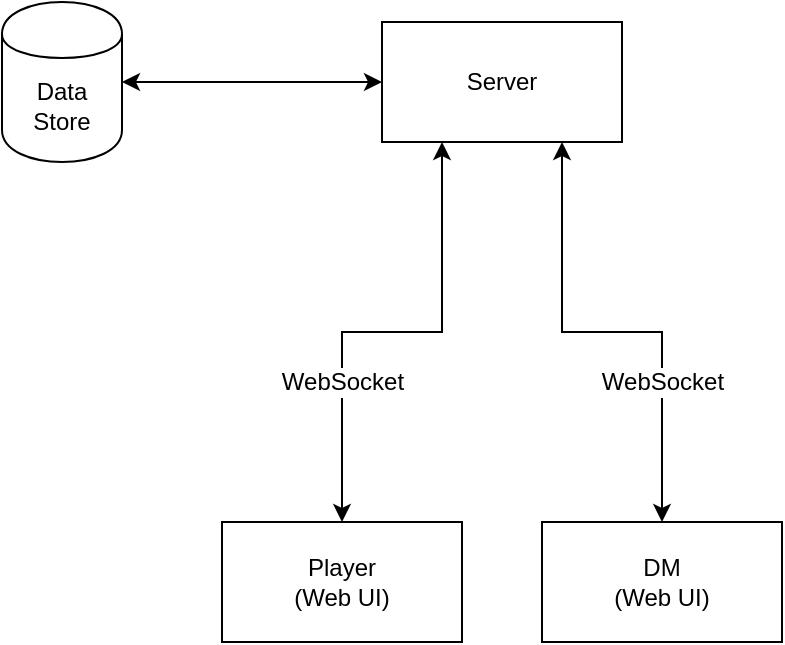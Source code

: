 <mxfile version="10.6.1" type="github"><diagram id="XetpedcqX3DijRoUrf_g" name="Page-1"><mxGraphModel dx="974" dy="717" grid="1" gridSize="10" guides="1" tooltips="1" connect="1" arrows="1" fold="1" page="1" pageScale="1" pageWidth="850" pageHeight="1100" math="0" shadow="0"><root><mxCell id="0"/><mxCell id="1" parent="0"/><mxCell id="UctbQpKyn0ULi5ta3bbC-1" value="DM&lt;br&gt;(Web UI)&lt;br&gt;" style="rounded=0;whiteSpace=wrap;html=1;" vertex="1" parent="1"><mxGeometry x="350" y="290" width="120" height="60" as="geometry"/></mxCell><mxCell id="UctbQpKyn0ULi5ta3bbC-2" value="Player&lt;br&gt;(Web UI)&lt;br&gt;" style="rounded=0;whiteSpace=wrap;html=1;" vertex="1" parent="1"><mxGeometry x="190" y="290" width="120" height="60" as="geometry"/></mxCell><mxCell id="UctbQpKyn0ULi5ta3bbC-5" style="edgeStyle=orthogonalEdgeStyle;rounded=0;orthogonalLoop=1;jettySize=auto;html=1;exitX=1;exitY=0.5;exitDx=0;exitDy=0;entryX=0;entryY=0.5;entryDx=0;entryDy=0;startArrow=classic;startFill=1;" edge="1" parent="1" source="UctbQpKyn0ULi5ta3bbC-3" target="UctbQpKyn0ULi5ta3bbC-4"><mxGeometry relative="1" as="geometry"/></mxCell><mxCell id="UctbQpKyn0ULi5ta3bbC-3" value="Data&lt;br&gt;Store&lt;br&gt;" style="shape=cylinder;whiteSpace=wrap;html=1;boundedLbl=1;backgroundOutline=1;" vertex="1" parent="1"><mxGeometry x="80" y="30" width="60" height="80" as="geometry"/></mxCell><mxCell id="UctbQpKyn0ULi5ta3bbC-6" style="edgeStyle=orthogonalEdgeStyle;rounded=0;orthogonalLoop=1;jettySize=auto;html=1;exitX=0.25;exitY=1;exitDx=0;exitDy=0;entryX=0.5;entryY=0;entryDx=0;entryDy=0;startArrow=classic;startFill=1;" edge="1" parent="1" source="UctbQpKyn0ULi5ta3bbC-4" target="UctbQpKyn0ULi5ta3bbC-2"><mxGeometry relative="1" as="geometry"/></mxCell><mxCell id="UctbQpKyn0ULi5ta3bbC-8" value="WebSocket" style="text;html=1;resizable=0;points=[];align=center;verticalAlign=middle;labelBackgroundColor=#ffffff;" vertex="1" connectable="0" parent="UctbQpKyn0ULi5ta3bbC-6"><mxGeometry x="-0.433" y="-1" relative="1" as="geometry"><mxPoint x="-49" y="52" as="offset"/></mxGeometry></mxCell><mxCell id="UctbQpKyn0ULi5ta3bbC-7" style="edgeStyle=orthogonalEdgeStyle;rounded=0;orthogonalLoop=1;jettySize=auto;html=1;exitX=0.75;exitY=1;exitDx=0;exitDy=0;entryX=0.5;entryY=0;entryDx=0;entryDy=0;startArrow=classic;startFill=1;" edge="1" parent="1" source="UctbQpKyn0ULi5ta3bbC-4" target="UctbQpKyn0ULi5ta3bbC-1"><mxGeometry relative="1" as="geometry"/></mxCell><mxCell id="UctbQpKyn0ULi5ta3bbC-9" value="WebSocket" style="text;html=1;resizable=0;points=[];align=center;verticalAlign=middle;labelBackgroundColor=#ffffff;" vertex="1" connectable="0" parent="UctbQpKyn0ULi5ta3bbC-7"><mxGeometry x="-0.4" relative="1" as="geometry"><mxPoint x="50" y="48" as="offset"/></mxGeometry></mxCell><mxCell id="UctbQpKyn0ULi5ta3bbC-4" value="Server" style="rounded=0;whiteSpace=wrap;html=1;" vertex="1" parent="1"><mxGeometry x="270" y="40" width="120" height="60" as="geometry"/></mxCell></root></mxGraphModel></diagram></mxfile>